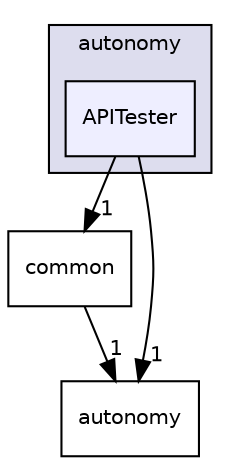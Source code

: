 digraph "/root/scrimmage/scrimmage/include/scrimmage/plugins/autonomy/APITester" {
  compound=true
  node [ fontsize="10", fontname="Helvetica"];
  edge [ labelfontsize="10", labelfontname="Helvetica"];
  subgraph clusterdir_5aacfe0deb1b51de3b8a4437197fbda8 {
    graph [ bgcolor="#ddddee", pencolor="black", label="autonomy" fontname="Helvetica", fontsize="10", URL="dir_5aacfe0deb1b51de3b8a4437197fbda8.html"]
  dir_44a573f785d3fc1aed043d021ea50afe [shape=box, label="APITester", style="filled", fillcolor="#eeeeff", pencolor="black", URL="dir_44a573f785d3fc1aed043d021ea50afe.html"];
  }
  dir_edb592701dc45cc21f3d1cc2e72efe9a [shape=box label="common" URL="dir_edb592701dc45cc21f3d1cc2e72efe9a.html"];
  dir_b3bb4020ef55165afbb203d4dc0e2378 [shape=box label="autonomy" URL="dir_b3bb4020ef55165afbb203d4dc0e2378.html"];
  dir_edb592701dc45cc21f3d1cc2e72efe9a->dir_b3bb4020ef55165afbb203d4dc0e2378 [headlabel="1", labeldistance=1.5 headhref="dir_000007_000006.html"];
  dir_44a573f785d3fc1aed043d021ea50afe->dir_edb592701dc45cc21f3d1cc2e72efe9a [headlabel="1", labeldistance=1.5 headhref="dir_000018_000007.html"];
  dir_44a573f785d3fc1aed043d021ea50afe->dir_b3bb4020ef55165afbb203d4dc0e2378 [headlabel="1", labeldistance=1.5 headhref="dir_000018_000006.html"];
}
